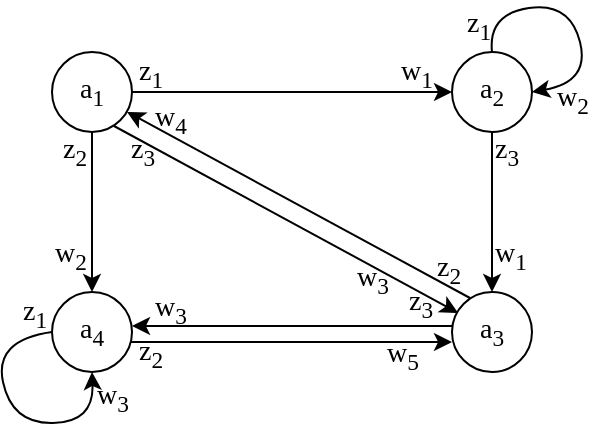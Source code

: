 <mxfile version="17.4.2" type="device"><diagram id="EPyaP_IT_-4wKm_l9Mdf" name="Страница 1"><mxGraphModel dx="1038" dy="649" grid="0" gridSize="10" guides="1" tooltips="1" connect="1" arrows="1" fold="1" page="1" pageScale="1" pageWidth="827" pageHeight="1169" math="0" shadow="0"><root><mxCell id="0"/><mxCell id="1" parent="0"/><mxCell id="81mSadXxYc-33LGpRqgt-7" style="edgeStyle=orthogonalEdgeStyle;rounded=0;orthogonalLoop=1;jettySize=auto;html=1;exitX=1;exitY=0.5;exitDx=0;exitDy=0;entryX=0;entryY=0.5;entryDx=0;entryDy=0;fontFamily=Times New Roman;fontSize=14;" parent="1" source="81mSadXxYc-33LGpRqgt-1" target="81mSadXxYc-33LGpRqgt-2" edge="1"><mxGeometry relative="1" as="geometry"/></mxCell><mxCell id="81mSadXxYc-33LGpRqgt-16" style="edgeStyle=orthogonalEdgeStyle;rounded=0;orthogonalLoop=1;jettySize=auto;html=1;exitX=0.5;exitY=1;exitDx=0;exitDy=0;entryX=0.5;entryY=0;entryDx=0;entryDy=0;fontFamily=Times New Roman;fontSize=14;" parent="1" source="81mSadXxYc-33LGpRqgt-1" target="81mSadXxYc-33LGpRqgt-4" edge="1"><mxGeometry relative="1" as="geometry"/></mxCell><mxCell id="81mSadXxYc-33LGpRqgt-1" value="a&lt;sub&gt;1&lt;/sub&gt;" style="ellipse;whiteSpace=wrap;html=1;aspect=fixed;fontFamily=Times New Roman;fontSize=14;" parent="1" vertex="1"><mxGeometry x="280" y="160" width="40" height="40" as="geometry"/></mxCell><mxCell id="81mSadXxYc-33LGpRqgt-8" style="edgeStyle=orthogonalEdgeStyle;rounded=0;orthogonalLoop=1;jettySize=auto;html=1;exitX=0.5;exitY=1;exitDx=0;exitDy=0;fontFamily=Times New Roman;fontSize=14;" parent="1" source="81mSadXxYc-33LGpRqgt-2" target="81mSadXxYc-33LGpRqgt-3" edge="1"><mxGeometry relative="1" as="geometry"/></mxCell><mxCell id="81mSadXxYc-33LGpRqgt-2" value="&lt;font style=&quot;font-size: 14px&quot; face=&quot;Times New Roman&quot;&gt;a&lt;sub&gt;2&lt;/sub&gt;&lt;/font&gt;" style="ellipse;whiteSpace=wrap;html=1;aspect=fixed;" parent="1" vertex="1"><mxGeometry x="480" y="160" width="40" height="40" as="geometry"/></mxCell><mxCell id="81mSadXxYc-33LGpRqgt-3" value="&lt;font style=&quot;font-size: 14px&quot; face=&quot;Times New Roman&quot;&gt;a&lt;sub&gt;3&lt;/sub&gt;&lt;/font&gt;" style="ellipse;whiteSpace=wrap;html=1;aspect=fixed;" parent="1" vertex="1"><mxGeometry x="480" y="280" width="40" height="40" as="geometry"/></mxCell><mxCell id="81mSadXxYc-33LGpRqgt-9" style="edgeStyle=orthogonalEdgeStyle;rounded=0;orthogonalLoop=1;jettySize=auto;html=1;fontFamily=Times New Roman;fontSize=14;exitX=0.988;exitY=0.624;exitDx=0;exitDy=0;exitPerimeter=0;" parent="1" source="81mSadXxYc-33LGpRqgt-4" edge="1"><mxGeometry relative="1" as="geometry"><mxPoint x="330" y="305" as="sourcePoint"/><mxPoint x="480" y="305" as="targetPoint"/><Array as="points"/></mxGeometry></mxCell><mxCell id="81mSadXxYc-33LGpRqgt-4" value="&lt;font style=&quot;font-size: 14px&quot; face=&quot;Times New Roman&quot;&gt;a&lt;sub&gt;4&lt;/sub&gt;&lt;/font&gt;" style="ellipse;whiteSpace=wrap;html=1;aspect=fixed;" parent="1" vertex="1"><mxGeometry x="280" y="280" width="40" height="40" as="geometry"/></mxCell><mxCell id="81mSadXxYc-33LGpRqgt-17" style="edgeStyle=orthogonalEdgeStyle;rounded=0;orthogonalLoop=1;jettySize=auto;html=1;exitX=0;exitY=0.425;exitDx=0;exitDy=0;fontFamily=Times New Roman;fontSize=14;exitPerimeter=0;" parent="1" source="81mSadXxYc-33LGpRqgt-3" edge="1"><mxGeometry relative="1" as="geometry"><mxPoint x="470" y="297" as="sourcePoint"/><mxPoint x="320" y="297" as="targetPoint"/></mxGeometry></mxCell><mxCell id="81mSadXxYc-33LGpRqgt-24" value="" style="endArrow=classic;html=1;rounded=0;fontFamily=Times New Roman;fontSize=14;entryX=0.077;entryY=0.262;entryDx=0;entryDy=0;entryPerimeter=0;" parent="1" target="81mSadXxYc-33LGpRqgt-3" edge="1"><mxGeometry width="50" height="50" relative="1" as="geometry"><mxPoint x="311" y="197" as="sourcePoint"/><mxPoint x="397" y="197" as="targetPoint"/></mxGeometry></mxCell><mxCell id="81mSadXxYc-33LGpRqgt-25" value="" style="endArrow=classic;html=1;rounded=0;fontFamily=Times New Roman;fontSize=14;entryX=0.938;entryY=0.749;entryDx=0;entryDy=0;entryPerimeter=0;" parent="1" target="81mSadXxYc-33LGpRqgt-1" edge="1"><mxGeometry width="50" height="50" relative="1" as="geometry"><mxPoint x="489" y="283" as="sourcePoint"/><mxPoint x="397" y="197" as="targetPoint"/></mxGeometry></mxCell><mxCell id="81mSadXxYc-33LGpRqgt-34" value="" style="curved=1;endArrow=classic;html=1;rounded=0;fontFamily=Times New Roman;fontSize=14;exitX=0.5;exitY=0;exitDx=0;exitDy=0;entryX=1;entryY=0.5;entryDx=0;entryDy=0;" parent="1" source="81mSadXxYc-33LGpRqgt-2" target="81mSadXxYc-33LGpRqgt-2" edge="1"><mxGeometry width="50" height="50" relative="1" as="geometry"><mxPoint x="499" y="243" as="sourcePoint"/><mxPoint x="549" y="193" as="targetPoint"/><Array as="points"><mxPoint x="498" y="141"/><mxPoint x="539" y="135"/><mxPoint x="549" y="175"/></Array></mxGeometry></mxCell><mxCell id="81mSadXxYc-33LGpRqgt-38" value="" style="curved=1;endArrow=classic;html=1;rounded=0;fontFamily=Times New Roman;fontSize=14;exitX=0;exitY=0.5;exitDx=0;exitDy=0;entryX=0.5;entryY=1;entryDx=0;entryDy=0;" parent="1" source="81mSadXxYc-33LGpRqgt-4" target="81mSadXxYc-33LGpRqgt-4" edge="1"><mxGeometry width="50" height="50" relative="1" as="geometry"><mxPoint x="347" y="283" as="sourcePoint"/><mxPoint x="397" y="233" as="targetPoint"/><Array as="points"><mxPoint x="251" y="304"/><mxPoint x="260" y="346"/><mxPoint x="301" y="345"/></Array></mxGeometry></mxCell><mxCell id="81mSadXxYc-33LGpRqgt-39" value="z&lt;sub&gt;1&lt;/sub&gt;" style="text;html=1;align=center;verticalAlign=middle;resizable=0;points=[];autosize=1;strokeColor=none;fillColor=none;fontSize=14;fontFamily=Times New Roman;" parent="1" vertex="1"><mxGeometry x="482" y="134" width="22" height="26" as="geometry"/></mxCell><mxCell id="81mSadXxYc-33LGpRqgt-41" value="z&lt;sub&gt;1&lt;/sub&gt;" style="text;html=1;align=center;verticalAlign=middle;resizable=0;points=[];autosize=1;strokeColor=none;fillColor=none;fontSize=14;fontFamily=Times New Roman;" parent="1" vertex="1"><mxGeometry x="260" y="278" width="22" height="26" as="geometry"/></mxCell><mxCell id="81mSadXxYc-33LGpRqgt-45" value="z&lt;sub&gt;1&lt;/sub&gt;" style="text;html=1;align=center;verticalAlign=middle;resizable=0;points=[];autosize=1;strokeColor=none;fillColor=none;fontSize=14;fontFamily=Times New Roman;" parent="1" vertex="1"><mxGeometry x="318" y="158" width="22" height="26" as="geometry"/></mxCell><mxCell id="81mSadXxYc-33LGpRqgt-46" value="z&lt;sub&gt;2&lt;/sub&gt;" style="text;html=1;align=center;verticalAlign=middle;resizable=0;points=[];autosize=1;strokeColor=none;fillColor=none;fontSize=14;fontFamily=Times New Roman;" parent="1" vertex="1"><mxGeometry x="280" y="197" width="22" height="26" as="geometry"/></mxCell><mxCell id="81mSadXxYc-33LGpRqgt-47" value="z&lt;sub&gt;3&lt;/sub&gt;" style="text;html=1;align=center;verticalAlign=middle;resizable=0;points=[];autosize=1;strokeColor=none;fillColor=none;fontSize=14;fontFamily=Times New Roman;" parent="1" vertex="1"><mxGeometry x="314" y="197" width="22" height="26" as="geometry"/></mxCell><mxCell id="81mSadXxYc-33LGpRqgt-48" value="z&lt;sub&gt;3&lt;/sub&gt;" style="text;html=1;align=center;verticalAlign=middle;resizable=0;points=[];autosize=1;strokeColor=none;fillColor=none;fontSize=14;fontFamily=Times New Roman;" parent="1" vertex="1"><mxGeometry x="496" y="197" width="22" height="26" as="geometry"/></mxCell><mxCell id="81mSadXxYc-33LGpRqgt-49" value="z&lt;sub&gt;2&lt;/sub&gt;" style="text;html=1;align=center;verticalAlign=middle;resizable=0;points=[];autosize=1;strokeColor=none;fillColor=none;fontSize=14;fontFamily=Times New Roman;" parent="1" vertex="1"><mxGeometry x="467" y="256" width="22" height="26" as="geometry"/></mxCell><mxCell id="81mSadXxYc-33LGpRqgt-50" value="z&lt;sub&gt;3&lt;/sub&gt;" style="text;html=1;align=center;verticalAlign=middle;resizable=0;points=[];autosize=1;strokeColor=none;fillColor=none;fontSize=14;fontFamily=Times New Roman;" parent="1" vertex="1"><mxGeometry x="453" y="273" width="22" height="26" as="geometry"/></mxCell><mxCell id="81mSadXxYc-33LGpRqgt-51" value="z&lt;sub&gt;2&lt;/sub&gt;" style="text;html=1;align=center;verticalAlign=middle;resizable=0;points=[];autosize=1;strokeColor=none;fillColor=none;fontSize=14;fontFamily=Times New Roman;" parent="1" vertex="1"><mxGeometry x="318" y="298" width="22" height="26" as="geometry"/></mxCell><mxCell id="81mSadXxYc-33LGpRqgt-52" value="w&lt;sub&gt;2&lt;/sub&gt;" style="text;html=1;align=center;verticalAlign=middle;resizable=0;points=[];autosize=1;strokeColor=none;fillColor=none;fontSize=14;fontFamily=Times New Roman;" parent="1" vertex="1"><mxGeometry x="527" y="171" width="26" height="26" as="geometry"/></mxCell><mxCell id="81mSadXxYc-33LGpRqgt-53" value="w&lt;sub&gt;2&lt;/sub&gt;" style="text;html=1;align=center;verticalAlign=middle;resizable=0;points=[];autosize=1;strokeColor=none;fillColor=none;fontSize=14;fontFamily=Times New Roman;" parent="1" vertex="1"><mxGeometry x="276" y="249" width="26" height="26" as="geometry"/></mxCell><mxCell id="81mSadXxYc-33LGpRqgt-54" value="w&lt;sub&gt;1&lt;/sub&gt;" style="text;html=1;align=center;verticalAlign=middle;resizable=0;points=[];autosize=1;strokeColor=none;fillColor=none;fontSize=14;fontFamily=Times New Roman;" parent="1" vertex="1"><mxGeometry x="496" y="249" width="26" height="26" as="geometry"/></mxCell><mxCell id="81mSadXxYc-33LGpRqgt-55" value="w&lt;sub&gt;3&lt;/sub&gt;" style="text;html=1;align=center;verticalAlign=middle;resizable=0;points=[];autosize=1;strokeColor=none;fillColor=none;fontSize=14;fontFamily=Times New Roman;" parent="1" vertex="1"><mxGeometry x="427" y="261" width="26" height="26" as="geometry"/></mxCell><mxCell id="81mSadXxYc-33LGpRqgt-56" value="w&lt;sub&gt;4&lt;/sub&gt;" style="text;html=1;align=center;verticalAlign=middle;resizable=0;points=[];autosize=1;strokeColor=none;fillColor=none;fontSize=14;fontFamily=Times New Roman;" parent="1" vertex="1"><mxGeometry x="326" y="181" width="26" height="26" as="geometry"/></mxCell><mxCell id="81mSadXxYc-33LGpRqgt-58" value="w&lt;sub&gt;3&lt;/sub&gt;" style="text;html=1;align=center;verticalAlign=middle;resizable=0;points=[];autosize=1;strokeColor=none;fillColor=none;fontSize=14;fontFamily=Times New Roman;" parent="1" vertex="1"><mxGeometry x="326" y="276" width="26" height="26" as="geometry"/></mxCell><mxCell id="81mSadXxYc-33LGpRqgt-59" value="w&lt;sub&gt;5&lt;/sub&gt;" style="text;html=1;align=center;verticalAlign=middle;resizable=0;points=[];autosize=1;strokeColor=none;fillColor=none;fontSize=14;fontFamily=Times New Roman;" parent="1" vertex="1"><mxGeometry x="442" y="299" width="26" height="26" as="geometry"/></mxCell><mxCell id="81mSadXxYc-33LGpRqgt-60" value="w&lt;sub&gt;3&lt;/sub&gt;" style="text;html=1;align=center;verticalAlign=middle;resizable=0;points=[];autosize=1;strokeColor=none;fillColor=none;fontSize=14;fontFamily=Times New Roman;" parent="1" vertex="1"><mxGeometry x="297" y="320" width="26" height="26" as="geometry"/></mxCell><mxCell id="uoDZkglzN4mDER6rxhqQ-1" value="w&lt;sub&gt;1&lt;/sub&gt;" style="text;html=1;align=center;verticalAlign=middle;resizable=0;points=[];autosize=1;strokeColor=none;fillColor=none;fontSize=14;fontFamily=Times New Roman;" vertex="1" parent="1"><mxGeometry x="449" y="158" width="26" height="26" as="geometry"/></mxCell></root></mxGraphModel></diagram></mxfile>